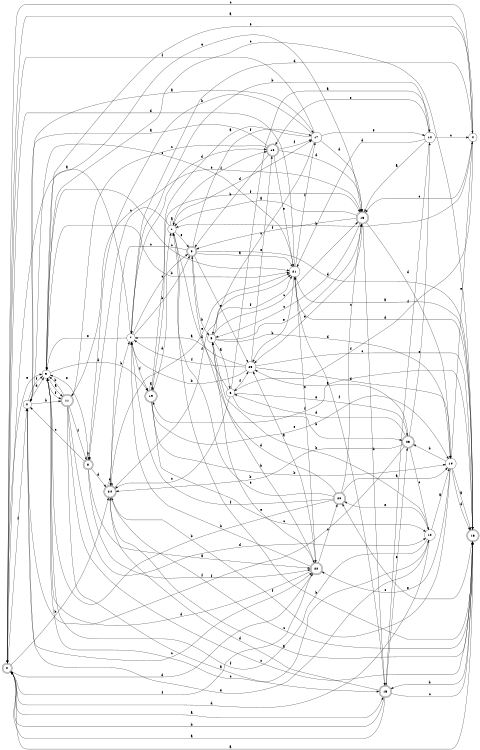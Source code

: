 digraph n21_7 {
__start0 [label="" shape="none"];

rankdir=LR;
size="8,5";

s0 [style="rounded,filled", color="black", fillcolor="white" shape="doublecircle", label="0"];
s1 [style="filled", color="black", fillcolor="white" shape="circle", label="1"];
s2 [style="filled", color="black", fillcolor="white" shape="circle", label="2"];
s3 [style="rounded,filled", color="black", fillcolor="white" shape="doublecircle", label="3"];
s4 [style="filled", color="black", fillcolor="white" shape="circle", label="4"];
s5 [style="filled", color="black", fillcolor="white" shape="circle", label="5"];
s6 [style="filled", color="black", fillcolor="white" shape="circle", label="6"];
s7 [style="filled", color="black", fillcolor="white" shape="circle", label="7"];
s8 [style="rounded,filled", color="black", fillcolor="white" shape="doublecircle", label="8"];
s9 [style="filled", color="black", fillcolor="white" shape="circle", label="9"];
s10 [style="filled", color="black", fillcolor="white" shape="circle", label="10"];
s11 [style="rounded,filled", color="black", fillcolor="white" shape="doublecircle", label="11"];
s12 [style="filled", color="black", fillcolor="white" shape="circle", label="12"];
s13 [style="rounded,filled", color="black", fillcolor="white" shape="doublecircle", label="13"];
s14 [style="filled", color="black", fillcolor="white" shape="circle", label="14"];
s15 [style="rounded,filled", color="black", fillcolor="white" shape="doublecircle", label="15"];
s16 [style="rounded,filled", color="black", fillcolor="white" shape="doublecircle", label="16"];
s17 [style="filled", color="black", fillcolor="white" shape="circle", label="17"];
s18 [style="rounded,filled", color="black", fillcolor="white" shape="doublecircle", label="18"];
s19 [style="rounded,filled", color="black", fillcolor="white" shape="doublecircle", label="19"];
s20 [style="rounded,filled", color="black", fillcolor="white" shape="doublecircle", label="20"];
s21 [style="filled", color="black", fillcolor="white" shape="circle", label="21"];
s22 [style="rounded,filled", color="black", fillcolor="white" shape="doublecircle", label="22"];
s23 [style="rounded,filled", color="black", fillcolor="white" shape="doublecircle", label="23"];
s24 [style="rounded,filled", color="black", fillcolor="white" shape="doublecircle", label="24"];
s25 [style="filled", color="black", fillcolor="white" shape="circle", label="25"];
s0 -> s15 [label="a"];
s0 -> s24 [label="b"];
s0 -> s4 [label="c"];
s0 -> s22 [label="d"];
s0 -> s9 [label="e"];
s0 -> s2 [label="f"];
s1 -> s1 [label="a"];
s1 -> s16 [label="b"];
s1 -> s8 [label="c"];
s1 -> s17 [label="d"];
s1 -> s3 [label="e"];
s1 -> s18 [label="f"];
s2 -> s17 [label="a"];
s2 -> s11 [label="b"];
s2 -> s22 [label="c"];
s2 -> s9 [label="d"];
s2 -> s12 [label="e"];
s2 -> s9 [label="f"];
s3 -> s21 [label="a"];
s3 -> s5 [label="b"];
s3 -> s24 [label="c"];
s3 -> s16 [label="d"];
s3 -> s25 [label="e"];
s3 -> s17 [label="f"];
s4 -> s0 [label="a"];
s4 -> s1 [label="b"];
s4 -> s13 [label="c"];
s4 -> s7 [label="d"];
s4 -> s9 [label="e"];
s4 -> s6 [label="f"];
s5 -> s6 [label="a"];
s5 -> s22 [label="b"];
s5 -> s13 [label="c"];
s5 -> s10 [label="d"];
s5 -> s13 [label="e"];
s5 -> s21 [label="f"];
s6 -> s14 [label="a"];
s6 -> s23 [label="b"];
s6 -> s24 [label="c"];
s6 -> s1 [label="d"];
s6 -> s23 [label="e"];
s6 -> s25 [label="f"];
s7 -> s0 [label="a"];
s7 -> s3 [label="b"];
s7 -> s3 [label="c"];
s7 -> s18 [label="d"];
s7 -> s9 [label="e"];
s7 -> s19 [label="f"];
s8 -> s22 [label="a"];
s8 -> s8 [label="b"];
s8 -> s2 [label="c"];
s8 -> s24 [label="d"];
s8 -> s9 [label="e"];
s8 -> s22 [label="f"];
s9 -> s11 [label="a"];
s9 -> s21 [label="b"];
s9 -> s21 [label="c"];
s9 -> s19 [label="d"];
s9 -> s13 [label="e"];
s9 -> s11 [label="f"];
s10 -> s16 [label="a"];
s10 -> s23 [label="b"];
s10 -> s22 [label="c"];
s10 -> s16 [label="d"];
s10 -> s4 [label="e"];
s10 -> s24 [label="f"];
s11 -> s15 [label="a"];
s11 -> s9 [label="b"];
s11 -> s16 [label="c"];
s11 -> s12 [label="d"];
s11 -> s13 [label="e"];
s11 -> s8 [label="f"];
s12 -> s10 [label="a"];
s12 -> s5 [label="b"];
s12 -> s9 [label="c"];
s12 -> s0 [label="d"];
s12 -> s20 [label="e"];
s12 -> s9 [label="f"];
s13 -> s1 [label="a"];
s13 -> s15 [label="b"];
s13 -> s5 [label="c"];
s13 -> s10 [label="d"];
s13 -> s25 [label="e"];
s13 -> s3 [label="f"];
s14 -> s13 [label="a"];
s14 -> s7 [label="b"];
s14 -> s4 [label="c"];
s14 -> s21 [label="d"];
s14 -> s18 [label="e"];
s14 -> s15 [label="f"];
s15 -> s0 [label="a"];
s15 -> s0 [label="b"];
s15 -> s16 [label="c"];
s15 -> s24 [label="d"];
s15 -> s23 [label="e"];
s15 -> s21 [label="f"];
s16 -> s0 [label="a"];
s16 -> s15 [label="b"];
s16 -> s9 [label="c"];
s16 -> s21 [label="d"];
s16 -> s20 [label="e"];
s16 -> s19 [label="f"];
s17 -> s19 [label="a"];
s17 -> s8 [label="b"];
s17 -> s5 [label="c"];
s17 -> s13 [label="d"];
s17 -> s14 [label="e"];
s17 -> s0 [label="f"];
s18 -> s2 [label="a"];
s18 -> s3 [label="b"];
s18 -> s11 [label="c"];
s18 -> s13 [label="d"];
s18 -> s21 [label="e"];
s18 -> s17 [label="f"];
s19 -> s19 [label="a"];
s19 -> s10 [label="b"];
s19 -> s12 [label="c"];
s19 -> s1 [label="d"];
s19 -> s10 [label="e"];
s19 -> s13 [label="f"];
s20 -> s10 [label="a"];
s20 -> s9 [label="b"];
s20 -> s13 [label="c"];
s20 -> s3 [label="d"];
s20 -> s1 [label="e"];
s20 -> s7 [label="f"];
s21 -> s16 [label="a"];
s21 -> s25 [label="b"];
s21 -> s2 [label="c"];
s21 -> s0 [label="d"];
s21 -> s22 [label="e"];
s21 -> s17 [label="f"];
s22 -> s25 [label="a"];
s22 -> s7 [label="b"];
s22 -> s20 [label="c"];
s22 -> s9 [label="d"];
s22 -> s5 [label="e"];
s22 -> s0 [label="f"];
s23 -> s25 [label="a"];
s23 -> s24 [label="b"];
s23 -> s12 [label="c"];
s23 -> s6 [label="d"];
s23 -> s14 [label="e"];
s23 -> s2 [label="f"];
s24 -> s16 [label="a"];
s24 -> s7 [label="b"];
s24 -> s16 [label="c"];
s24 -> s24 [label="d"];
s24 -> s21 [label="e"];
s24 -> s21 [label="f"];
s25 -> s7 [label="a"];
s25 -> s7 [label="b"];
s25 -> s16 [label="c"];
s25 -> s10 [label="d"];
s25 -> s18 [label="e"];
s25 -> s7 [label="f"];

}